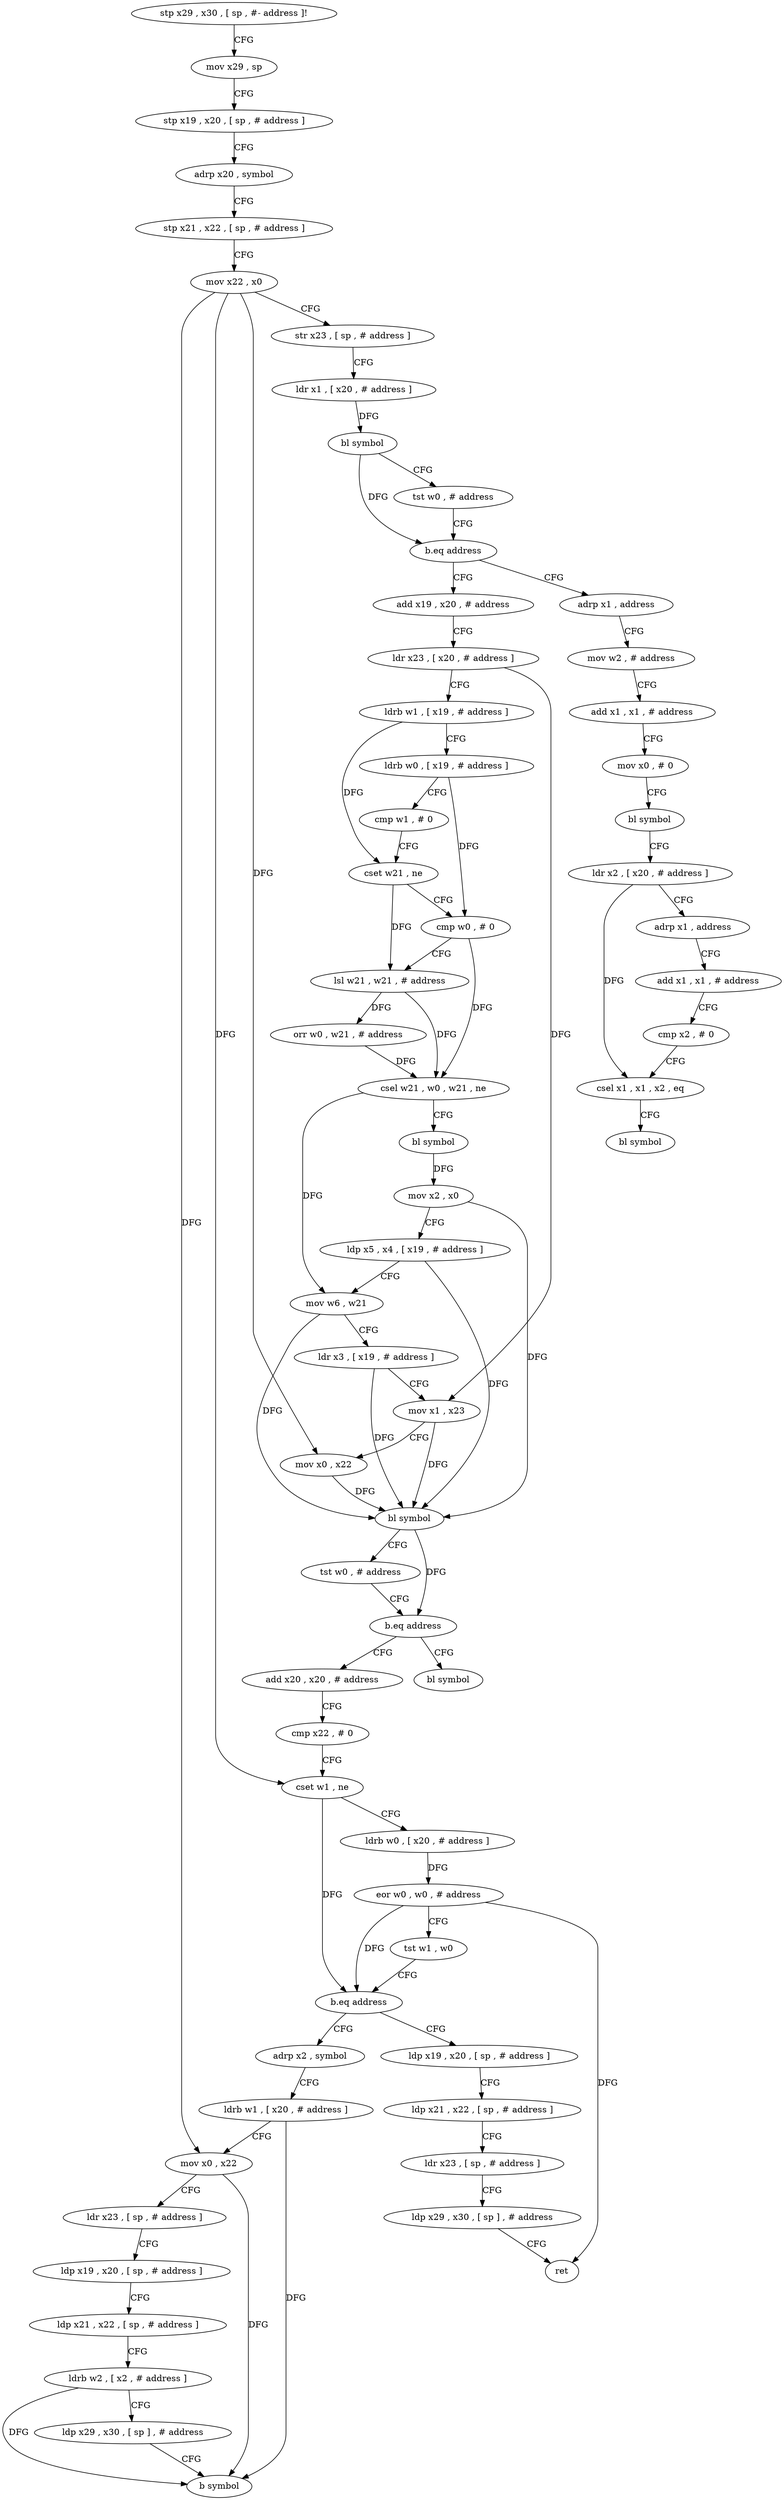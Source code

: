 digraph "func" {
"4216688" [label = "stp x29 , x30 , [ sp , #- address ]!" ]
"4216692" [label = "mov x29 , sp" ]
"4216696" [label = "stp x19 , x20 , [ sp , # address ]" ]
"4216700" [label = "adrp x20 , symbol" ]
"4216704" [label = "stp x21 , x22 , [ sp , # address ]" ]
"4216708" [label = "mov x22 , x0" ]
"4216712" [label = "str x23 , [ sp , # address ]" ]
"4216716" [label = "ldr x1 , [ x20 , # address ]" ]
"4216720" [label = "bl symbol" ]
"4216724" [label = "tst w0 , # address" ]
"4216728" [label = "b.eq address" ]
"4216904" [label = "adrp x1 , address" ]
"4216732" [label = "add x19 , x20 , # address" ]
"4216908" [label = "mov w2 , # address" ]
"4216912" [label = "add x1 , x1 , # address" ]
"4216916" [label = "mov x0 , # 0" ]
"4216920" [label = "bl symbol" ]
"4216924" [label = "ldr x2 , [ x20 , # address ]" ]
"4216928" [label = "adrp x1 , address" ]
"4216932" [label = "add x1 , x1 , # address" ]
"4216936" [label = "cmp x2 , # 0" ]
"4216940" [label = "csel x1 , x1 , x2 , eq" ]
"4216944" [label = "bl symbol" ]
"4216736" [label = "ldr x23 , [ x20 , # address ]" ]
"4216740" [label = "ldrb w1 , [ x19 , # address ]" ]
"4216744" [label = "ldrb w0 , [ x19 , # address ]" ]
"4216748" [label = "cmp w1 , # 0" ]
"4216752" [label = "cset w21 , ne" ]
"4216756" [label = "cmp w0 , # 0" ]
"4216760" [label = "lsl w21 , w21 , # address" ]
"4216764" [label = "orr w0 , w21 , # address" ]
"4216768" [label = "csel w21 , w0 , w21 , ne" ]
"4216772" [label = "bl symbol" ]
"4216776" [label = "mov x2 , x0" ]
"4216780" [label = "ldp x5 , x4 , [ x19 , # address ]" ]
"4216784" [label = "mov w6 , w21" ]
"4216788" [label = "ldr x3 , [ x19 , # address ]" ]
"4216792" [label = "mov x1 , x23" ]
"4216796" [label = "mov x0 , x22" ]
"4216800" [label = "bl symbol" ]
"4216804" [label = "tst w0 , # address" ]
"4216808" [label = "b.eq address" ]
"4216952" [label = "bl symbol" ]
"4216812" [label = "add x20 , x20 , # address" ]
"4216816" [label = "cmp x22 , # 0" ]
"4216820" [label = "cset w1 , ne" ]
"4216824" [label = "ldrb w0 , [ x20 , # address ]" ]
"4216828" [label = "eor w0 , w0 , # address" ]
"4216832" [label = "tst w1 , w0" ]
"4216836" [label = "b.eq address" ]
"4216880" [label = "ldp x19 , x20 , [ sp , # address ]" ]
"4216840" [label = "adrp x2 , symbol" ]
"4216884" [label = "ldp x21 , x22 , [ sp , # address ]" ]
"4216888" [label = "ldr x23 , [ sp , # address ]" ]
"4216892" [label = "ldp x29 , x30 , [ sp ] , # address" ]
"4216896" [label = "ret" ]
"4216844" [label = "ldrb w1 , [ x20 , # address ]" ]
"4216848" [label = "mov x0 , x22" ]
"4216852" [label = "ldr x23 , [ sp , # address ]" ]
"4216856" [label = "ldp x19 , x20 , [ sp , # address ]" ]
"4216860" [label = "ldp x21 , x22 , [ sp , # address ]" ]
"4216864" [label = "ldrb w2 , [ x2 , # address ]" ]
"4216868" [label = "ldp x29 , x30 , [ sp ] , # address" ]
"4216872" [label = "b symbol" ]
"4216688" -> "4216692" [ label = "CFG" ]
"4216692" -> "4216696" [ label = "CFG" ]
"4216696" -> "4216700" [ label = "CFG" ]
"4216700" -> "4216704" [ label = "CFG" ]
"4216704" -> "4216708" [ label = "CFG" ]
"4216708" -> "4216712" [ label = "CFG" ]
"4216708" -> "4216796" [ label = "DFG" ]
"4216708" -> "4216820" [ label = "DFG" ]
"4216708" -> "4216848" [ label = "DFG" ]
"4216712" -> "4216716" [ label = "CFG" ]
"4216716" -> "4216720" [ label = "DFG" ]
"4216720" -> "4216724" [ label = "CFG" ]
"4216720" -> "4216728" [ label = "DFG" ]
"4216724" -> "4216728" [ label = "CFG" ]
"4216728" -> "4216904" [ label = "CFG" ]
"4216728" -> "4216732" [ label = "CFG" ]
"4216904" -> "4216908" [ label = "CFG" ]
"4216732" -> "4216736" [ label = "CFG" ]
"4216908" -> "4216912" [ label = "CFG" ]
"4216912" -> "4216916" [ label = "CFG" ]
"4216916" -> "4216920" [ label = "CFG" ]
"4216920" -> "4216924" [ label = "CFG" ]
"4216924" -> "4216928" [ label = "CFG" ]
"4216924" -> "4216940" [ label = "DFG" ]
"4216928" -> "4216932" [ label = "CFG" ]
"4216932" -> "4216936" [ label = "CFG" ]
"4216936" -> "4216940" [ label = "CFG" ]
"4216940" -> "4216944" [ label = "CFG" ]
"4216736" -> "4216740" [ label = "CFG" ]
"4216736" -> "4216792" [ label = "DFG" ]
"4216740" -> "4216744" [ label = "CFG" ]
"4216740" -> "4216752" [ label = "DFG" ]
"4216744" -> "4216748" [ label = "CFG" ]
"4216744" -> "4216756" [ label = "DFG" ]
"4216748" -> "4216752" [ label = "CFG" ]
"4216752" -> "4216756" [ label = "CFG" ]
"4216752" -> "4216760" [ label = "DFG" ]
"4216756" -> "4216760" [ label = "CFG" ]
"4216756" -> "4216768" [ label = "DFG" ]
"4216760" -> "4216764" [ label = "DFG" ]
"4216760" -> "4216768" [ label = "DFG" ]
"4216764" -> "4216768" [ label = "DFG" ]
"4216768" -> "4216772" [ label = "CFG" ]
"4216768" -> "4216784" [ label = "DFG" ]
"4216772" -> "4216776" [ label = "DFG" ]
"4216776" -> "4216780" [ label = "CFG" ]
"4216776" -> "4216800" [ label = "DFG" ]
"4216780" -> "4216784" [ label = "CFG" ]
"4216780" -> "4216800" [ label = "DFG" ]
"4216784" -> "4216788" [ label = "CFG" ]
"4216784" -> "4216800" [ label = "DFG" ]
"4216788" -> "4216792" [ label = "CFG" ]
"4216788" -> "4216800" [ label = "DFG" ]
"4216792" -> "4216796" [ label = "CFG" ]
"4216792" -> "4216800" [ label = "DFG" ]
"4216796" -> "4216800" [ label = "DFG" ]
"4216800" -> "4216804" [ label = "CFG" ]
"4216800" -> "4216808" [ label = "DFG" ]
"4216804" -> "4216808" [ label = "CFG" ]
"4216808" -> "4216952" [ label = "CFG" ]
"4216808" -> "4216812" [ label = "CFG" ]
"4216812" -> "4216816" [ label = "CFG" ]
"4216816" -> "4216820" [ label = "CFG" ]
"4216820" -> "4216824" [ label = "CFG" ]
"4216820" -> "4216836" [ label = "DFG" ]
"4216824" -> "4216828" [ label = "DFG" ]
"4216828" -> "4216832" [ label = "CFG" ]
"4216828" -> "4216836" [ label = "DFG" ]
"4216828" -> "4216896" [ label = "DFG" ]
"4216832" -> "4216836" [ label = "CFG" ]
"4216836" -> "4216880" [ label = "CFG" ]
"4216836" -> "4216840" [ label = "CFG" ]
"4216880" -> "4216884" [ label = "CFG" ]
"4216840" -> "4216844" [ label = "CFG" ]
"4216884" -> "4216888" [ label = "CFG" ]
"4216888" -> "4216892" [ label = "CFG" ]
"4216892" -> "4216896" [ label = "CFG" ]
"4216844" -> "4216848" [ label = "CFG" ]
"4216844" -> "4216872" [ label = "DFG" ]
"4216848" -> "4216852" [ label = "CFG" ]
"4216848" -> "4216872" [ label = "DFG" ]
"4216852" -> "4216856" [ label = "CFG" ]
"4216856" -> "4216860" [ label = "CFG" ]
"4216860" -> "4216864" [ label = "CFG" ]
"4216864" -> "4216868" [ label = "CFG" ]
"4216864" -> "4216872" [ label = "DFG" ]
"4216868" -> "4216872" [ label = "CFG" ]
}
